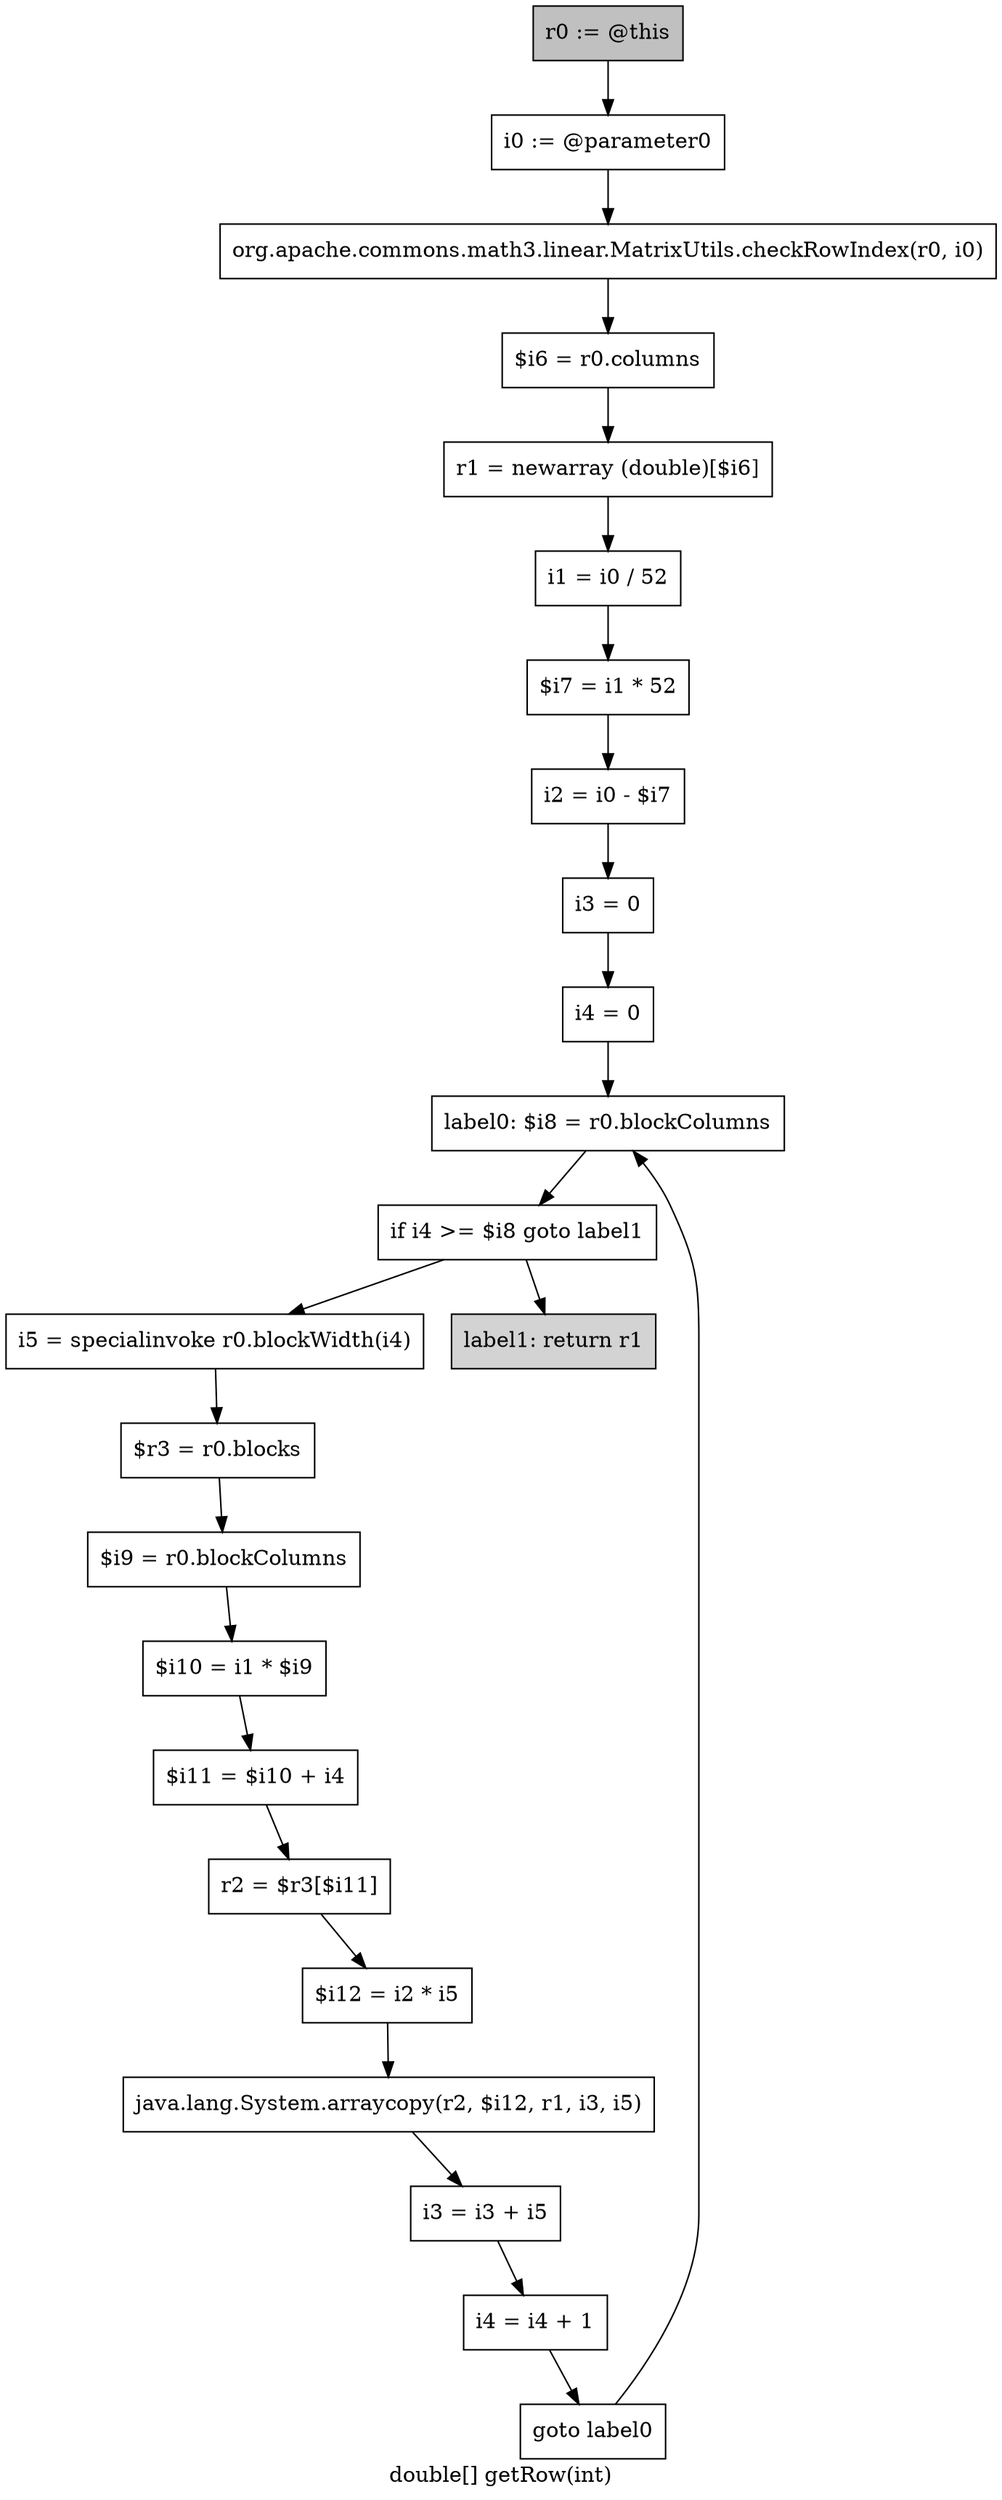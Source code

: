 digraph "double[] getRow(int)" {
    label="double[] getRow(int)";
    node [shape=box];
    "0" [style=filled,fillcolor=gray,label="r0 := @this",];
    "1" [label="i0 := @parameter0",];
    "0"->"1";
    "2" [label="org.apache.commons.math3.linear.MatrixUtils.checkRowIndex(r0, i0)",];
    "1"->"2";
    "3" [label="$i6 = r0.columns",];
    "2"->"3";
    "4" [label="r1 = newarray (double)[$i6]",];
    "3"->"4";
    "5" [label="i1 = i0 / 52",];
    "4"->"5";
    "6" [label="$i7 = i1 * 52",];
    "5"->"6";
    "7" [label="i2 = i0 - $i7",];
    "6"->"7";
    "8" [label="i3 = 0",];
    "7"->"8";
    "9" [label="i4 = 0",];
    "8"->"9";
    "10" [label="label0: $i8 = r0.blockColumns",];
    "9"->"10";
    "11" [label="if i4 >= $i8 goto label1",];
    "10"->"11";
    "12" [label="i5 = specialinvoke r0.blockWidth(i4)",];
    "11"->"12";
    "23" [style=filled,fillcolor=lightgray,label="label1: return r1",];
    "11"->"23";
    "13" [label="$r3 = r0.blocks",];
    "12"->"13";
    "14" [label="$i9 = r0.blockColumns",];
    "13"->"14";
    "15" [label="$i10 = i1 * $i9",];
    "14"->"15";
    "16" [label="$i11 = $i10 + i4",];
    "15"->"16";
    "17" [label="r2 = $r3[$i11]",];
    "16"->"17";
    "18" [label="$i12 = i2 * i5",];
    "17"->"18";
    "19" [label="java.lang.System.arraycopy(r2, $i12, r1, i3, i5)",];
    "18"->"19";
    "20" [label="i3 = i3 + i5",];
    "19"->"20";
    "21" [label="i4 = i4 + 1",];
    "20"->"21";
    "22" [label="goto label0",];
    "21"->"22";
    "22"->"10";
}

